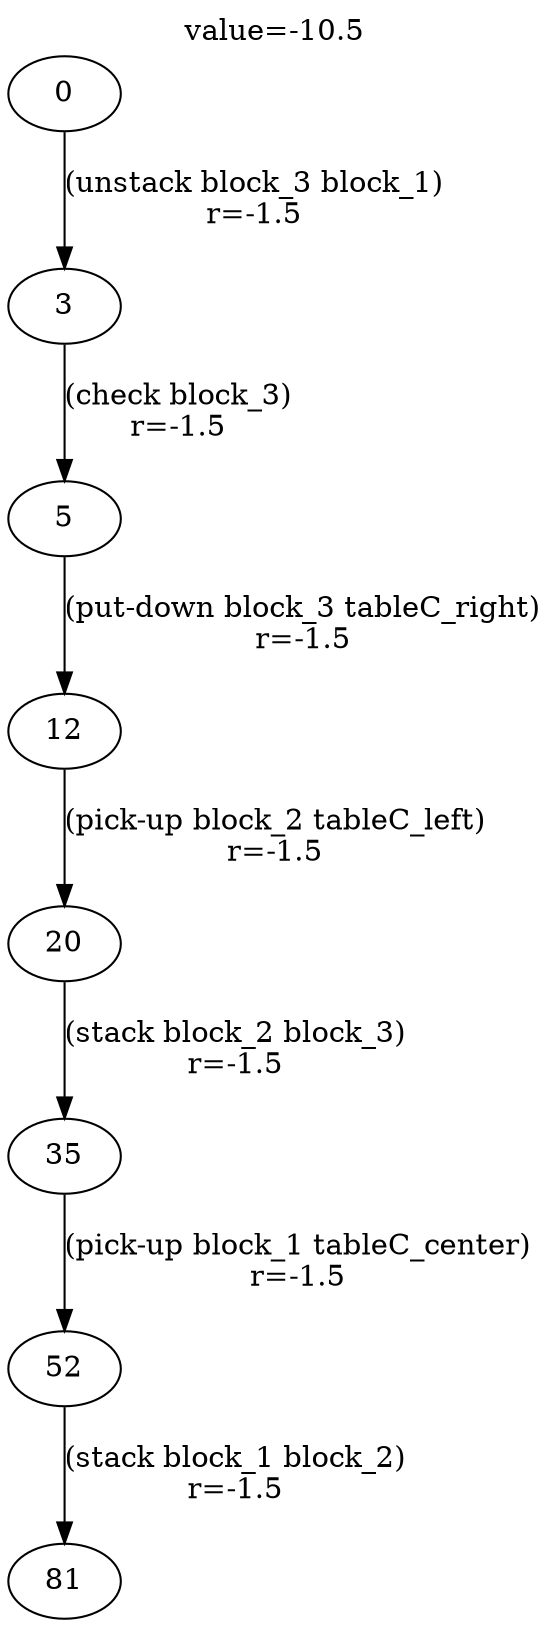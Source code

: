 digraph g{
label="value=-10.5"
labelloc=top
0->3 [ label="(unstack block_3 block_1)
r=-1.5" ];
3->5 [ label="(check block_3)
r=-1.5" ];
5->12 [ label="(put-down block_3 tableC_right)
r=-1.5" ];
12->20 [ label="(pick-up block_2 tableC_left)
r=-1.5" ];
20->35 [ label="(stack block_2 block_3)
r=-1.5" ];
35->52 [ label="(pick-up block_1 tableC_center)
r=-1.5" ];
52->81 [ label="(stack block_1 block_2)
r=-1.5" ];
}
